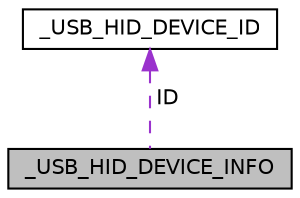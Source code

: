 digraph "_USB_HID_DEVICE_INFO"
{
  edge [fontname="Helvetica",fontsize="10",labelfontname="Helvetica",labelfontsize="10"];
  node [fontname="Helvetica",fontsize="10",shape=record];
  Node1 [label="_USB_HID_DEVICE_INFO",height=0.2,width=0.4,color="black", fillcolor="grey75", style="filled", fontcolor="black"];
  Node2 -> Node1 [dir="back",color="darkorchid3",fontsize="10",style="dashed",label=" ID" ,fontname="Helvetica"];
  Node2 [label="_USB_HID_DEVICE_ID",height=0.2,width=0.4,color="black", fillcolor="white", style="filled",URL="$struct___u_s_b___h_i_d___d_e_v_i_c_e___i_d.html"];
}
